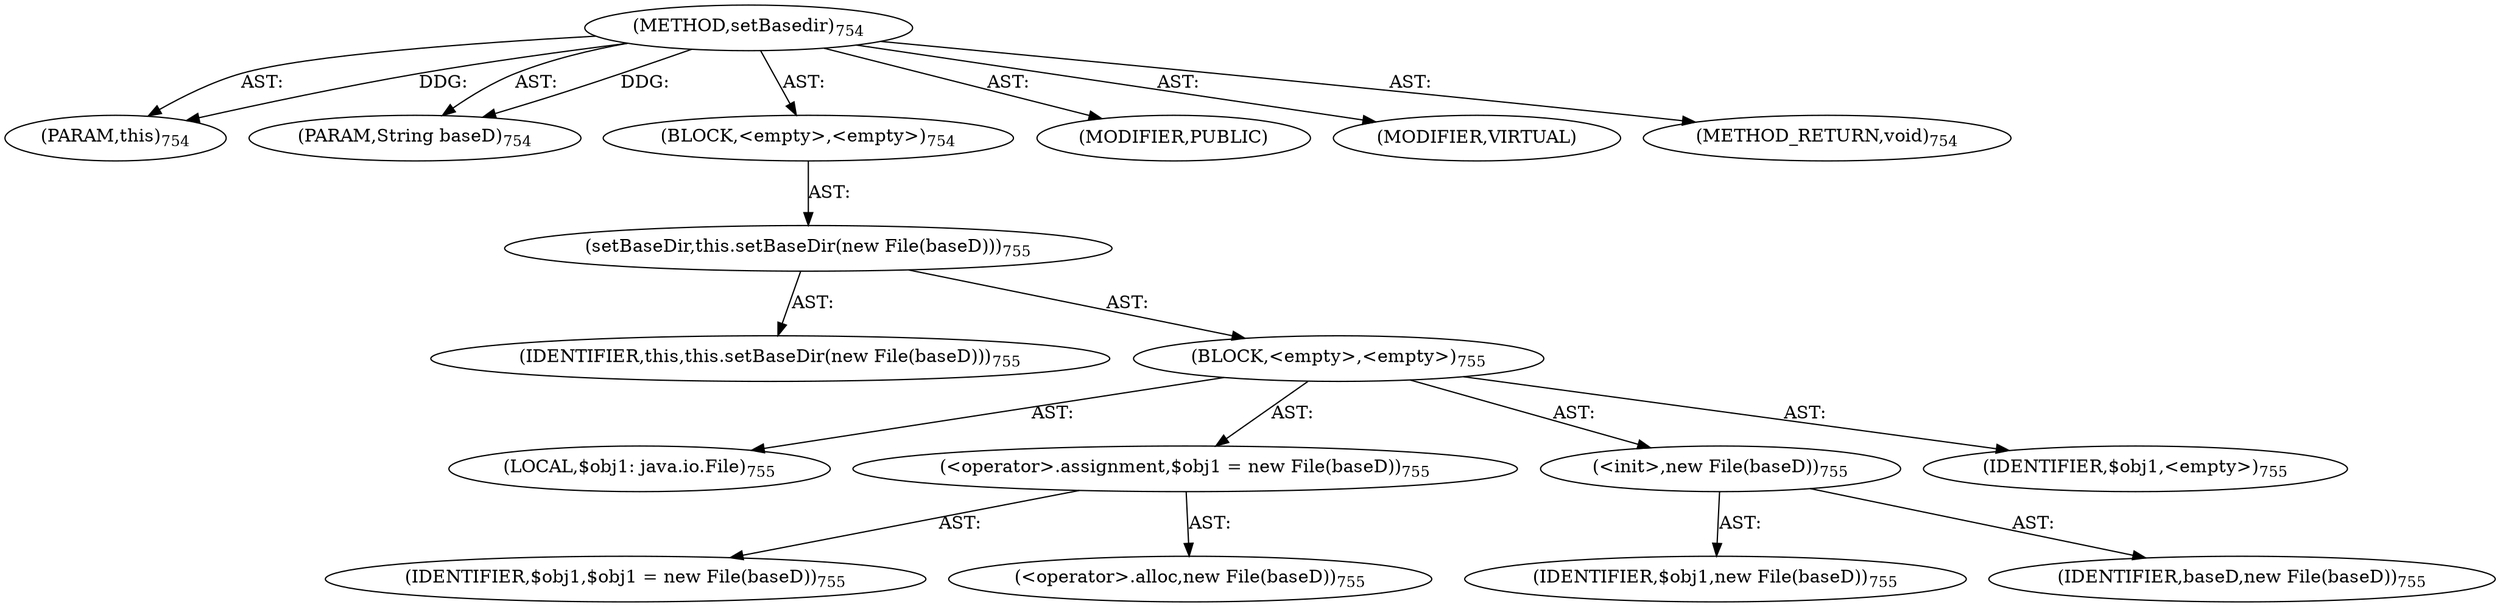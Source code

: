 digraph "setBasedir" {  
"111669149736" [label = <(METHOD,setBasedir)<SUB>754</SUB>> ]
"115964117021" [label = <(PARAM,this)<SUB>754</SUB>> ]
"115964117107" [label = <(PARAM,String baseD)<SUB>754</SUB>> ]
"25769803823" [label = <(BLOCK,&lt;empty&gt;,&lt;empty&gt;)<SUB>754</SUB>> ]
"30064771246" [label = <(setBaseDir,this.setBaseDir(new File(baseD)))<SUB>755</SUB>> ]
"68719476771" [label = <(IDENTIFIER,this,this.setBaseDir(new File(baseD)))<SUB>755</SUB>> ]
"25769803824" [label = <(BLOCK,&lt;empty&gt;,&lt;empty&gt;)<SUB>755</SUB>> ]
"94489280527" [label = <(LOCAL,$obj1: java.io.File)<SUB>755</SUB>> ]
"30064771247" [label = <(&lt;operator&gt;.assignment,$obj1 = new File(baseD))<SUB>755</SUB>> ]
"68719476974" [label = <(IDENTIFIER,$obj1,$obj1 = new File(baseD))<SUB>755</SUB>> ]
"30064771248" [label = <(&lt;operator&gt;.alloc,new File(baseD))<SUB>755</SUB>> ]
"30064771249" [label = <(&lt;init&gt;,new File(baseD))<SUB>755</SUB>> ]
"68719476975" [label = <(IDENTIFIER,$obj1,new File(baseD))<SUB>755</SUB>> ]
"68719476976" [label = <(IDENTIFIER,baseD,new File(baseD))<SUB>755</SUB>> ]
"68719476977" [label = <(IDENTIFIER,$obj1,&lt;empty&gt;)<SUB>755</SUB>> ]
"133143986303" [label = <(MODIFIER,PUBLIC)> ]
"133143986304" [label = <(MODIFIER,VIRTUAL)> ]
"128849018920" [label = <(METHOD_RETURN,void)<SUB>754</SUB>> ]
  "111669149736" -> "115964117021"  [ label = "AST: "] 
  "111669149736" -> "115964117107"  [ label = "AST: "] 
  "111669149736" -> "25769803823"  [ label = "AST: "] 
  "111669149736" -> "133143986303"  [ label = "AST: "] 
  "111669149736" -> "133143986304"  [ label = "AST: "] 
  "111669149736" -> "128849018920"  [ label = "AST: "] 
  "25769803823" -> "30064771246"  [ label = "AST: "] 
  "30064771246" -> "68719476771"  [ label = "AST: "] 
  "30064771246" -> "25769803824"  [ label = "AST: "] 
  "25769803824" -> "94489280527"  [ label = "AST: "] 
  "25769803824" -> "30064771247"  [ label = "AST: "] 
  "25769803824" -> "30064771249"  [ label = "AST: "] 
  "25769803824" -> "68719476977"  [ label = "AST: "] 
  "30064771247" -> "68719476974"  [ label = "AST: "] 
  "30064771247" -> "30064771248"  [ label = "AST: "] 
  "30064771249" -> "68719476975"  [ label = "AST: "] 
  "30064771249" -> "68719476976"  [ label = "AST: "] 
  "111669149736" -> "115964117021"  [ label = "DDG: "] 
  "111669149736" -> "115964117107"  [ label = "DDG: "] 
}
